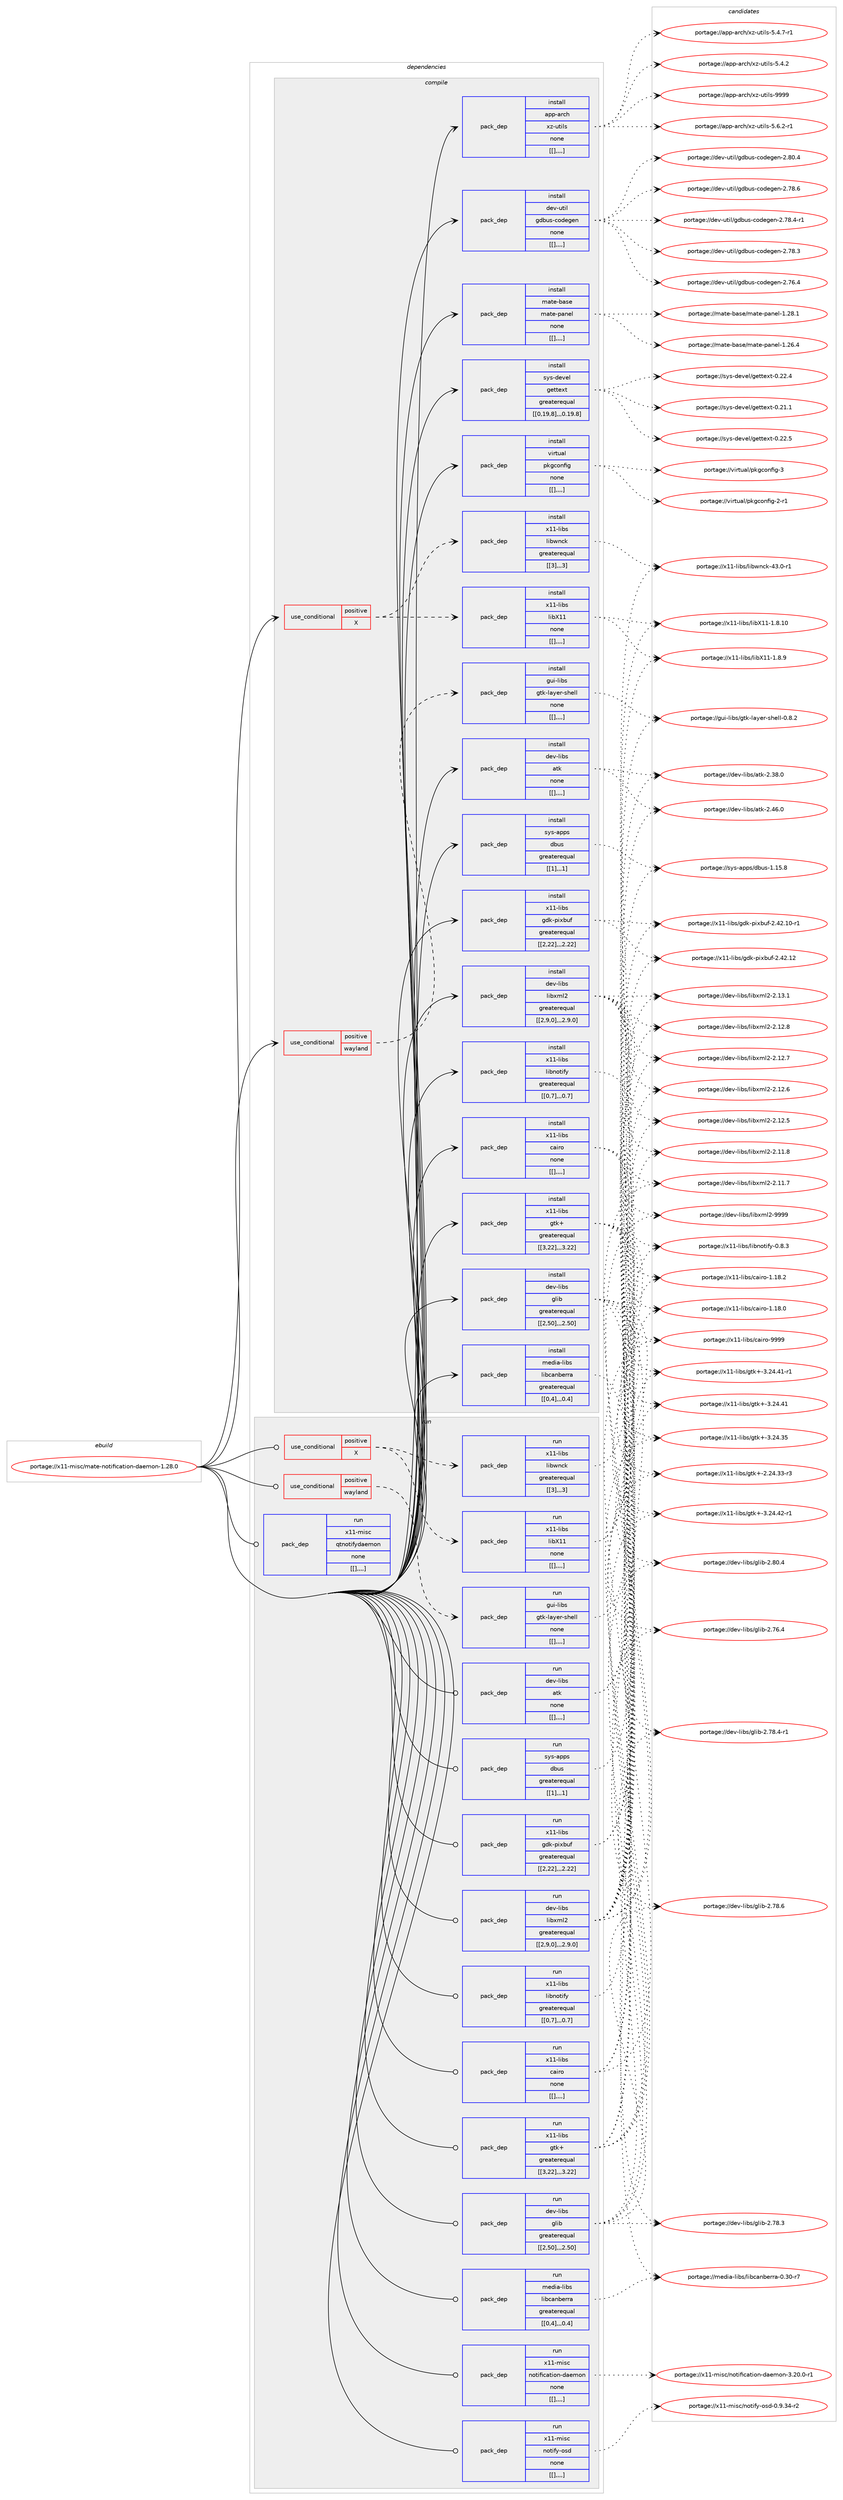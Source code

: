 digraph prolog {

# *************
# Graph options
# *************

newrank=true;
concentrate=true;
compound=true;
graph [rankdir=LR,fontname=Helvetica,fontsize=10,ranksep=1.5];#, ranksep=2.5, nodesep=0.2];
edge  [arrowhead=vee];
node  [fontname=Helvetica,fontsize=10];

# **********
# The ebuild
# **********

subgraph cluster_leftcol {
color=gray;
label=<<i>ebuild</i>>;
id [label="portage://x11-misc/mate-notification-daemon-1.28.0", color=red, width=4, href="../x11-misc/mate-notification-daemon-1.28.0.svg"];
}

# ****************
# The dependencies
# ****************

subgraph cluster_midcol {
color=gray;
label=<<i>dependencies</i>>;
subgraph cluster_compile {
fillcolor="#eeeeee";
style=filled;
label=<<i>compile</i>>;
subgraph cond127274 {
dependency480046 [label=<<TABLE BORDER="0" CELLBORDER="1" CELLSPACING="0" CELLPADDING="4"><TR><TD ROWSPAN="3" CELLPADDING="10">use_conditional</TD></TR><TR><TD>positive</TD></TR><TR><TD>X</TD></TR></TABLE>>, shape=none, color=red];
subgraph pack349246 {
dependency480047 [label=<<TABLE BORDER="0" CELLBORDER="1" CELLSPACING="0" CELLPADDING="4" WIDTH="220"><TR><TD ROWSPAN="6" CELLPADDING="30">pack_dep</TD></TR><TR><TD WIDTH="110">install</TD></TR><TR><TD>x11-libs</TD></TR><TR><TD>libX11</TD></TR><TR><TD>none</TD></TR><TR><TD>[[],,,,]</TD></TR></TABLE>>, shape=none, color=blue];
}
dependency480046:e -> dependency480047:w [weight=20,style="dashed",arrowhead="vee"];
subgraph pack349247 {
dependency480048 [label=<<TABLE BORDER="0" CELLBORDER="1" CELLSPACING="0" CELLPADDING="4" WIDTH="220"><TR><TD ROWSPAN="6" CELLPADDING="30">pack_dep</TD></TR><TR><TD WIDTH="110">install</TD></TR><TR><TD>x11-libs</TD></TR><TR><TD>libwnck</TD></TR><TR><TD>greaterequal</TD></TR><TR><TD>[[3],,,3]</TD></TR></TABLE>>, shape=none, color=blue];
}
dependency480046:e -> dependency480048:w [weight=20,style="dashed",arrowhead="vee"];
}
id:e -> dependency480046:w [weight=20,style="solid",arrowhead="vee"];
subgraph cond127275 {
dependency480049 [label=<<TABLE BORDER="0" CELLBORDER="1" CELLSPACING="0" CELLPADDING="4"><TR><TD ROWSPAN="3" CELLPADDING="10">use_conditional</TD></TR><TR><TD>positive</TD></TR><TR><TD>wayland</TD></TR></TABLE>>, shape=none, color=red];
subgraph pack349248 {
dependency480050 [label=<<TABLE BORDER="0" CELLBORDER="1" CELLSPACING="0" CELLPADDING="4" WIDTH="220"><TR><TD ROWSPAN="6" CELLPADDING="30">pack_dep</TD></TR><TR><TD WIDTH="110">install</TD></TR><TR><TD>gui-libs</TD></TR><TR><TD>gtk-layer-shell</TD></TR><TR><TD>none</TD></TR><TR><TD>[[],,,,]</TD></TR></TABLE>>, shape=none, color=blue];
}
dependency480049:e -> dependency480050:w [weight=20,style="dashed",arrowhead="vee"];
}
id:e -> dependency480049:w [weight=20,style="solid",arrowhead="vee"];
subgraph pack349249 {
dependency480051 [label=<<TABLE BORDER="0" CELLBORDER="1" CELLSPACING="0" CELLPADDING="4" WIDTH="220"><TR><TD ROWSPAN="6" CELLPADDING="30">pack_dep</TD></TR><TR><TD WIDTH="110">install</TD></TR><TR><TD>app-arch</TD></TR><TR><TD>xz-utils</TD></TR><TR><TD>none</TD></TR><TR><TD>[[],,,,]</TD></TR></TABLE>>, shape=none, color=blue];
}
id:e -> dependency480051:w [weight=20,style="solid",arrowhead="vee"];
subgraph pack349250 {
dependency480052 [label=<<TABLE BORDER="0" CELLBORDER="1" CELLSPACING="0" CELLPADDING="4" WIDTH="220"><TR><TD ROWSPAN="6" CELLPADDING="30">pack_dep</TD></TR><TR><TD WIDTH="110">install</TD></TR><TR><TD>dev-libs</TD></TR><TR><TD>atk</TD></TR><TR><TD>none</TD></TR><TR><TD>[[],,,,]</TD></TR></TABLE>>, shape=none, color=blue];
}
id:e -> dependency480052:w [weight=20,style="solid",arrowhead="vee"];
subgraph pack349251 {
dependency480053 [label=<<TABLE BORDER="0" CELLBORDER="1" CELLSPACING="0" CELLPADDING="4" WIDTH="220"><TR><TD ROWSPAN="6" CELLPADDING="30">pack_dep</TD></TR><TR><TD WIDTH="110">install</TD></TR><TR><TD>dev-libs</TD></TR><TR><TD>glib</TD></TR><TR><TD>greaterequal</TD></TR><TR><TD>[[2,50],,,2.50]</TD></TR></TABLE>>, shape=none, color=blue];
}
id:e -> dependency480053:w [weight=20,style="solid",arrowhead="vee"];
subgraph pack349252 {
dependency480054 [label=<<TABLE BORDER="0" CELLBORDER="1" CELLSPACING="0" CELLPADDING="4" WIDTH="220"><TR><TD ROWSPAN="6" CELLPADDING="30">pack_dep</TD></TR><TR><TD WIDTH="110">install</TD></TR><TR><TD>dev-libs</TD></TR><TR><TD>libxml2</TD></TR><TR><TD>greaterequal</TD></TR><TR><TD>[[2,9,0],,,2.9.0]</TD></TR></TABLE>>, shape=none, color=blue];
}
id:e -> dependency480054:w [weight=20,style="solid",arrowhead="vee"];
subgraph pack349253 {
dependency480055 [label=<<TABLE BORDER="0" CELLBORDER="1" CELLSPACING="0" CELLPADDING="4" WIDTH="220"><TR><TD ROWSPAN="6" CELLPADDING="30">pack_dep</TD></TR><TR><TD WIDTH="110">install</TD></TR><TR><TD>dev-util</TD></TR><TR><TD>gdbus-codegen</TD></TR><TR><TD>none</TD></TR><TR><TD>[[],,,,]</TD></TR></TABLE>>, shape=none, color=blue];
}
id:e -> dependency480055:w [weight=20,style="solid",arrowhead="vee"];
subgraph pack349254 {
dependency480056 [label=<<TABLE BORDER="0" CELLBORDER="1" CELLSPACING="0" CELLPADDING="4" WIDTH="220"><TR><TD ROWSPAN="6" CELLPADDING="30">pack_dep</TD></TR><TR><TD WIDTH="110">install</TD></TR><TR><TD>mate-base</TD></TR><TR><TD>mate-panel</TD></TR><TR><TD>none</TD></TR><TR><TD>[[],,,,]</TD></TR></TABLE>>, shape=none, color=blue];
}
id:e -> dependency480056:w [weight=20,style="solid",arrowhead="vee"];
subgraph pack349255 {
dependency480057 [label=<<TABLE BORDER="0" CELLBORDER="1" CELLSPACING="0" CELLPADDING="4" WIDTH="220"><TR><TD ROWSPAN="6" CELLPADDING="30">pack_dep</TD></TR><TR><TD WIDTH="110">install</TD></TR><TR><TD>media-libs</TD></TR><TR><TD>libcanberra</TD></TR><TR><TD>greaterequal</TD></TR><TR><TD>[[0,4],,,0.4]</TD></TR></TABLE>>, shape=none, color=blue];
}
id:e -> dependency480057:w [weight=20,style="solid",arrowhead="vee"];
subgraph pack349256 {
dependency480058 [label=<<TABLE BORDER="0" CELLBORDER="1" CELLSPACING="0" CELLPADDING="4" WIDTH="220"><TR><TD ROWSPAN="6" CELLPADDING="30">pack_dep</TD></TR><TR><TD WIDTH="110">install</TD></TR><TR><TD>sys-apps</TD></TR><TR><TD>dbus</TD></TR><TR><TD>greaterequal</TD></TR><TR><TD>[[1],,,1]</TD></TR></TABLE>>, shape=none, color=blue];
}
id:e -> dependency480058:w [weight=20,style="solid",arrowhead="vee"];
subgraph pack349257 {
dependency480059 [label=<<TABLE BORDER="0" CELLBORDER="1" CELLSPACING="0" CELLPADDING="4" WIDTH="220"><TR><TD ROWSPAN="6" CELLPADDING="30">pack_dep</TD></TR><TR><TD WIDTH="110">install</TD></TR><TR><TD>sys-devel</TD></TR><TR><TD>gettext</TD></TR><TR><TD>greaterequal</TD></TR><TR><TD>[[0,19,8],,,0.19.8]</TD></TR></TABLE>>, shape=none, color=blue];
}
id:e -> dependency480059:w [weight=20,style="solid",arrowhead="vee"];
subgraph pack349258 {
dependency480060 [label=<<TABLE BORDER="0" CELLBORDER="1" CELLSPACING="0" CELLPADDING="4" WIDTH="220"><TR><TD ROWSPAN="6" CELLPADDING="30">pack_dep</TD></TR><TR><TD WIDTH="110">install</TD></TR><TR><TD>virtual</TD></TR><TR><TD>pkgconfig</TD></TR><TR><TD>none</TD></TR><TR><TD>[[],,,,]</TD></TR></TABLE>>, shape=none, color=blue];
}
id:e -> dependency480060:w [weight=20,style="solid",arrowhead="vee"];
subgraph pack349259 {
dependency480061 [label=<<TABLE BORDER="0" CELLBORDER="1" CELLSPACING="0" CELLPADDING="4" WIDTH="220"><TR><TD ROWSPAN="6" CELLPADDING="30">pack_dep</TD></TR><TR><TD WIDTH="110">install</TD></TR><TR><TD>x11-libs</TD></TR><TR><TD>cairo</TD></TR><TR><TD>none</TD></TR><TR><TD>[[],,,,]</TD></TR></TABLE>>, shape=none, color=blue];
}
id:e -> dependency480061:w [weight=20,style="solid",arrowhead="vee"];
subgraph pack349260 {
dependency480062 [label=<<TABLE BORDER="0" CELLBORDER="1" CELLSPACING="0" CELLPADDING="4" WIDTH="220"><TR><TD ROWSPAN="6" CELLPADDING="30">pack_dep</TD></TR><TR><TD WIDTH="110">install</TD></TR><TR><TD>x11-libs</TD></TR><TR><TD>gdk-pixbuf</TD></TR><TR><TD>greaterequal</TD></TR><TR><TD>[[2,22],,,2.22]</TD></TR></TABLE>>, shape=none, color=blue];
}
id:e -> dependency480062:w [weight=20,style="solid",arrowhead="vee"];
subgraph pack349261 {
dependency480063 [label=<<TABLE BORDER="0" CELLBORDER="1" CELLSPACING="0" CELLPADDING="4" WIDTH="220"><TR><TD ROWSPAN="6" CELLPADDING="30">pack_dep</TD></TR><TR><TD WIDTH="110">install</TD></TR><TR><TD>x11-libs</TD></TR><TR><TD>gtk+</TD></TR><TR><TD>greaterequal</TD></TR><TR><TD>[[3,22],,,3.22]</TD></TR></TABLE>>, shape=none, color=blue];
}
id:e -> dependency480063:w [weight=20,style="solid",arrowhead="vee"];
subgraph pack349262 {
dependency480064 [label=<<TABLE BORDER="0" CELLBORDER="1" CELLSPACING="0" CELLPADDING="4" WIDTH="220"><TR><TD ROWSPAN="6" CELLPADDING="30">pack_dep</TD></TR><TR><TD WIDTH="110">install</TD></TR><TR><TD>x11-libs</TD></TR><TR><TD>libnotify</TD></TR><TR><TD>greaterequal</TD></TR><TR><TD>[[0,7],,,0.7]</TD></TR></TABLE>>, shape=none, color=blue];
}
id:e -> dependency480064:w [weight=20,style="solid",arrowhead="vee"];
}
subgraph cluster_compileandrun {
fillcolor="#eeeeee";
style=filled;
label=<<i>compile and run</i>>;
}
subgraph cluster_run {
fillcolor="#eeeeee";
style=filled;
label=<<i>run</i>>;
subgraph cond127276 {
dependency480065 [label=<<TABLE BORDER="0" CELLBORDER="1" CELLSPACING="0" CELLPADDING="4"><TR><TD ROWSPAN="3" CELLPADDING="10">use_conditional</TD></TR><TR><TD>positive</TD></TR><TR><TD>X</TD></TR></TABLE>>, shape=none, color=red];
subgraph pack349263 {
dependency480066 [label=<<TABLE BORDER="0" CELLBORDER="1" CELLSPACING="0" CELLPADDING="4" WIDTH="220"><TR><TD ROWSPAN="6" CELLPADDING="30">pack_dep</TD></TR><TR><TD WIDTH="110">run</TD></TR><TR><TD>x11-libs</TD></TR><TR><TD>libX11</TD></TR><TR><TD>none</TD></TR><TR><TD>[[],,,,]</TD></TR></TABLE>>, shape=none, color=blue];
}
dependency480065:e -> dependency480066:w [weight=20,style="dashed",arrowhead="vee"];
subgraph pack349264 {
dependency480067 [label=<<TABLE BORDER="0" CELLBORDER="1" CELLSPACING="0" CELLPADDING="4" WIDTH="220"><TR><TD ROWSPAN="6" CELLPADDING="30">pack_dep</TD></TR><TR><TD WIDTH="110">run</TD></TR><TR><TD>x11-libs</TD></TR><TR><TD>libwnck</TD></TR><TR><TD>greaterequal</TD></TR><TR><TD>[[3],,,3]</TD></TR></TABLE>>, shape=none, color=blue];
}
dependency480065:e -> dependency480067:w [weight=20,style="dashed",arrowhead="vee"];
}
id:e -> dependency480065:w [weight=20,style="solid",arrowhead="odot"];
subgraph cond127277 {
dependency480068 [label=<<TABLE BORDER="0" CELLBORDER="1" CELLSPACING="0" CELLPADDING="4"><TR><TD ROWSPAN="3" CELLPADDING="10">use_conditional</TD></TR><TR><TD>positive</TD></TR><TR><TD>wayland</TD></TR></TABLE>>, shape=none, color=red];
subgraph pack349265 {
dependency480069 [label=<<TABLE BORDER="0" CELLBORDER="1" CELLSPACING="0" CELLPADDING="4" WIDTH="220"><TR><TD ROWSPAN="6" CELLPADDING="30">pack_dep</TD></TR><TR><TD WIDTH="110">run</TD></TR><TR><TD>gui-libs</TD></TR><TR><TD>gtk-layer-shell</TD></TR><TR><TD>none</TD></TR><TR><TD>[[],,,,]</TD></TR></TABLE>>, shape=none, color=blue];
}
dependency480068:e -> dependency480069:w [weight=20,style="dashed",arrowhead="vee"];
}
id:e -> dependency480068:w [weight=20,style="solid",arrowhead="odot"];
subgraph pack349266 {
dependency480070 [label=<<TABLE BORDER="0" CELLBORDER="1" CELLSPACING="0" CELLPADDING="4" WIDTH="220"><TR><TD ROWSPAN="6" CELLPADDING="30">pack_dep</TD></TR><TR><TD WIDTH="110">run</TD></TR><TR><TD>dev-libs</TD></TR><TR><TD>atk</TD></TR><TR><TD>none</TD></TR><TR><TD>[[],,,,]</TD></TR></TABLE>>, shape=none, color=blue];
}
id:e -> dependency480070:w [weight=20,style="solid",arrowhead="odot"];
subgraph pack349267 {
dependency480071 [label=<<TABLE BORDER="0" CELLBORDER="1" CELLSPACING="0" CELLPADDING="4" WIDTH="220"><TR><TD ROWSPAN="6" CELLPADDING="30">pack_dep</TD></TR><TR><TD WIDTH="110">run</TD></TR><TR><TD>dev-libs</TD></TR><TR><TD>glib</TD></TR><TR><TD>greaterequal</TD></TR><TR><TD>[[2,50],,,2.50]</TD></TR></TABLE>>, shape=none, color=blue];
}
id:e -> dependency480071:w [weight=20,style="solid",arrowhead="odot"];
subgraph pack349268 {
dependency480072 [label=<<TABLE BORDER="0" CELLBORDER="1" CELLSPACING="0" CELLPADDING="4" WIDTH="220"><TR><TD ROWSPAN="6" CELLPADDING="30">pack_dep</TD></TR><TR><TD WIDTH="110">run</TD></TR><TR><TD>dev-libs</TD></TR><TR><TD>libxml2</TD></TR><TR><TD>greaterequal</TD></TR><TR><TD>[[2,9,0],,,2.9.0]</TD></TR></TABLE>>, shape=none, color=blue];
}
id:e -> dependency480072:w [weight=20,style="solid",arrowhead="odot"];
subgraph pack349269 {
dependency480073 [label=<<TABLE BORDER="0" CELLBORDER="1" CELLSPACING="0" CELLPADDING="4" WIDTH="220"><TR><TD ROWSPAN="6" CELLPADDING="30">pack_dep</TD></TR><TR><TD WIDTH="110">run</TD></TR><TR><TD>media-libs</TD></TR><TR><TD>libcanberra</TD></TR><TR><TD>greaterequal</TD></TR><TR><TD>[[0,4],,,0.4]</TD></TR></TABLE>>, shape=none, color=blue];
}
id:e -> dependency480073:w [weight=20,style="solid",arrowhead="odot"];
subgraph pack349270 {
dependency480074 [label=<<TABLE BORDER="0" CELLBORDER="1" CELLSPACING="0" CELLPADDING="4" WIDTH="220"><TR><TD ROWSPAN="6" CELLPADDING="30">pack_dep</TD></TR><TR><TD WIDTH="110">run</TD></TR><TR><TD>sys-apps</TD></TR><TR><TD>dbus</TD></TR><TR><TD>greaterequal</TD></TR><TR><TD>[[1],,,1]</TD></TR></TABLE>>, shape=none, color=blue];
}
id:e -> dependency480074:w [weight=20,style="solid",arrowhead="odot"];
subgraph pack349271 {
dependency480075 [label=<<TABLE BORDER="0" CELLBORDER="1" CELLSPACING="0" CELLPADDING="4" WIDTH="220"><TR><TD ROWSPAN="6" CELLPADDING="30">pack_dep</TD></TR><TR><TD WIDTH="110">run</TD></TR><TR><TD>x11-libs</TD></TR><TR><TD>cairo</TD></TR><TR><TD>none</TD></TR><TR><TD>[[],,,,]</TD></TR></TABLE>>, shape=none, color=blue];
}
id:e -> dependency480075:w [weight=20,style="solid",arrowhead="odot"];
subgraph pack349272 {
dependency480076 [label=<<TABLE BORDER="0" CELLBORDER="1" CELLSPACING="0" CELLPADDING="4" WIDTH="220"><TR><TD ROWSPAN="6" CELLPADDING="30">pack_dep</TD></TR><TR><TD WIDTH="110">run</TD></TR><TR><TD>x11-libs</TD></TR><TR><TD>gdk-pixbuf</TD></TR><TR><TD>greaterequal</TD></TR><TR><TD>[[2,22],,,2.22]</TD></TR></TABLE>>, shape=none, color=blue];
}
id:e -> dependency480076:w [weight=20,style="solid",arrowhead="odot"];
subgraph pack349273 {
dependency480077 [label=<<TABLE BORDER="0" CELLBORDER="1" CELLSPACING="0" CELLPADDING="4" WIDTH="220"><TR><TD ROWSPAN="6" CELLPADDING="30">pack_dep</TD></TR><TR><TD WIDTH="110">run</TD></TR><TR><TD>x11-libs</TD></TR><TR><TD>gtk+</TD></TR><TR><TD>greaterequal</TD></TR><TR><TD>[[3,22],,,3.22]</TD></TR></TABLE>>, shape=none, color=blue];
}
id:e -> dependency480077:w [weight=20,style="solid",arrowhead="odot"];
subgraph pack349274 {
dependency480078 [label=<<TABLE BORDER="0" CELLBORDER="1" CELLSPACING="0" CELLPADDING="4" WIDTH="220"><TR><TD ROWSPAN="6" CELLPADDING="30">pack_dep</TD></TR><TR><TD WIDTH="110">run</TD></TR><TR><TD>x11-libs</TD></TR><TR><TD>libnotify</TD></TR><TR><TD>greaterequal</TD></TR><TR><TD>[[0,7],,,0.7]</TD></TR></TABLE>>, shape=none, color=blue];
}
id:e -> dependency480078:w [weight=20,style="solid",arrowhead="odot"];
subgraph pack349275 {
dependency480079 [label=<<TABLE BORDER="0" CELLBORDER="1" CELLSPACING="0" CELLPADDING="4" WIDTH="220"><TR><TD ROWSPAN="6" CELLPADDING="30">pack_dep</TD></TR><TR><TD WIDTH="110">run</TD></TR><TR><TD>x11-misc</TD></TR><TR><TD>notification-daemon</TD></TR><TR><TD>none</TD></TR><TR><TD>[[],,,,]</TD></TR></TABLE>>, shape=none, color=blue];
}
id:e -> dependency480079:w [weight=20,style="solid",arrowhead="odot"];
subgraph pack349276 {
dependency480080 [label=<<TABLE BORDER="0" CELLBORDER="1" CELLSPACING="0" CELLPADDING="4" WIDTH="220"><TR><TD ROWSPAN="6" CELLPADDING="30">pack_dep</TD></TR><TR><TD WIDTH="110">run</TD></TR><TR><TD>x11-misc</TD></TR><TR><TD>notify-osd</TD></TR><TR><TD>none</TD></TR><TR><TD>[[],,,,]</TD></TR></TABLE>>, shape=none, color=blue];
}
id:e -> dependency480080:w [weight=20,style="solid",arrowhead="odot"];
subgraph pack349277 {
dependency480081 [label=<<TABLE BORDER="0" CELLBORDER="1" CELLSPACING="0" CELLPADDING="4" WIDTH="220"><TR><TD ROWSPAN="6" CELLPADDING="30">pack_dep</TD></TR><TR><TD WIDTH="110">run</TD></TR><TR><TD>x11-misc</TD></TR><TR><TD>qtnotifydaemon</TD></TR><TR><TD>none</TD></TR><TR><TD>[[],,,,]</TD></TR></TABLE>>, shape=none, color=blue];
}
id:e -> dependency480081:w [weight=20,style="solid",arrowhead="odot"];
}
}

# **************
# The candidates
# **************

subgraph cluster_choices {
rank=same;
color=gray;
label=<<i>candidates</i>>;

subgraph choice349246 {
color=black;
nodesep=1;
choice12049494510810598115471081059888494945494656464948 [label="portage://x11-libs/libX11-1.8.10", color=red, width=4,href="../x11-libs/libX11-1.8.10.svg"];
choice120494945108105981154710810598884949454946564657 [label="portage://x11-libs/libX11-1.8.9", color=red, width=4,href="../x11-libs/libX11-1.8.9.svg"];
dependency480047:e -> choice12049494510810598115471081059888494945494656464948:w [style=dotted,weight="100"];
dependency480047:e -> choice120494945108105981154710810598884949454946564657:w [style=dotted,weight="100"];
}
subgraph choice349247 {
color=black;
nodesep=1;
choice1204949451081059811547108105981191109910745525146484511449 [label="portage://x11-libs/libwnck-43.0-r1", color=red, width=4,href="../x11-libs/libwnck-43.0-r1.svg"];
dependency480048:e -> choice1204949451081059811547108105981191109910745525146484511449:w [style=dotted,weight="100"];
}
subgraph choice349248 {
color=black;
nodesep=1;
choice103117105451081059811547103116107451089712110111445115104101108108454846564650 [label="portage://gui-libs/gtk-layer-shell-0.8.2", color=red, width=4,href="../gui-libs/gtk-layer-shell-0.8.2.svg"];
dependency480050:e -> choice103117105451081059811547103116107451089712110111445115104101108108454846564650:w [style=dotted,weight="100"];
}
subgraph choice349249 {
color=black;
nodesep=1;
choice9711211245971149910447120122451171161051081154557575757 [label="portage://app-arch/xz-utils-9999", color=red, width=4,href="../app-arch/xz-utils-9999.svg"];
choice9711211245971149910447120122451171161051081154553465446504511449 [label="portage://app-arch/xz-utils-5.6.2-r1", color=red, width=4,href="../app-arch/xz-utils-5.6.2-r1.svg"];
choice9711211245971149910447120122451171161051081154553465246554511449 [label="portage://app-arch/xz-utils-5.4.7-r1", color=red, width=4,href="../app-arch/xz-utils-5.4.7-r1.svg"];
choice971121124597114991044712012245117116105108115455346524650 [label="portage://app-arch/xz-utils-5.4.2", color=red, width=4,href="../app-arch/xz-utils-5.4.2.svg"];
dependency480051:e -> choice9711211245971149910447120122451171161051081154557575757:w [style=dotted,weight="100"];
dependency480051:e -> choice9711211245971149910447120122451171161051081154553465446504511449:w [style=dotted,weight="100"];
dependency480051:e -> choice9711211245971149910447120122451171161051081154553465246554511449:w [style=dotted,weight="100"];
dependency480051:e -> choice971121124597114991044712012245117116105108115455346524650:w [style=dotted,weight="100"];
}
subgraph choice349250 {
color=black;
nodesep=1;
choice1001011184510810598115479711610745504652544648 [label="portage://dev-libs/atk-2.46.0", color=red, width=4,href="../dev-libs/atk-2.46.0.svg"];
choice1001011184510810598115479711610745504651564648 [label="portage://dev-libs/atk-2.38.0", color=red, width=4,href="../dev-libs/atk-2.38.0.svg"];
dependency480052:e -> choice1001011184510810598115479711610745504652544648:w [style=dotted,weight="100"];
dependency480052:e -> choice1001011184510810598115479711610745504651564648:w [style=dotted,weight="100"];
}
subgraph choice349251 {
color=black;
nodesep=1;
choice1001011184510810598115471031081059845504656484652 [label="portage://dev-libs/glib-2.80.4", color=red, width=4,href="../dev-libs/glib-2.80.4.svg"];
choice1001011184510810598115471031081059845504655564654 [label="portage://dev-libs/glib-2.78.6", color=red, width=4,href="../dev-libs/glib-2.78.6.svg"];
choice10010111845108105981154710310810598455046555646524511449 [label="portage://dev-libs/glib-2.78.4-r1", color=red, width=4,href="../dev-libs/glib-2.78.4-r1.svg"];
choice1001011184510810598115471031081059845504655564651 [label="portage://dev-libs/glib-2.78.3", color=red, width=4,href="../dev-libs/glib-2.78.3.svg"];
choice1001011184510810598115471031081059845504655544652 [label="portage://dev-libs/glib-2.76.4", color=red, width=4,href="../dev-libs/glib-2.76.4.svg"];
dependency480053:e -> choice1001011184510810598115471031081059845504656484652:w [style=dotted,weight="100"];
dependency480053:e -> choice1001011184510810598115471031081059845504655564654:w [style=dotted,weight="100"];
dependency480053:e -> choice10010111845108105981154710310810598455046555646524511449:w [style=dotted,weight="100"];
dependency480053:e -> choice1001011184510810598115471031081059845504655564651:w [style=dotted,weight="100"];
dependency480053:e -> choice1001011184510810598115471031081059845504655544652:w [style=dotted,weight="100"];
}
subgraph choice349252 {
color=black;
nodesep=1;
choice10010111845108105981154710810598120109108504557575757 [label="portage://dev-libs/libxml2-9999", color=red, width=4,href="../dev-libs/libxml2-9999.svg"];
choice100101118451081059811547108105981201091085045504649514649 [label="portage://dev-libs/libxml2-2.13.1", color=red, width=4,href="../dev-libs/libxml2-2.13.1.svg"];
choice100101118451081059811547108105981201091085045504649504656 [label="portage://dev-libs/libxml2-2.12.8", color=red, width=4,href="../dev-libs/libxml2-2.12.8.svg"];
choice100101118451081059811547108105981201091085045504649504655 [label="portage://dev-libs/libxml2-2.12.7", color=red, width=4,href="../dev-libs/libxml2-2.12.7.svg"];
choice100101118451081059811547108105981201091085045504649504654 [label="portage://dev-libs/libxml2-2.12.6", color=red, width=4,href="../dev-libs/libxml2-2.12.6.svg"];
choice100101118451081059811547108105981201091085045504649504653 [label="portage://dev-libs/libxml2-2.12.5", color=red, width=4,href="../dev-libs/libxml2-2.12.5.svg"];
choice100101118451081059811547108105981201091085045504649494656 [label="portage://dev-libs/libxml2-2.11.8", color=red, width=4,href="../dev-libs/libxml2-2.11.8.svg"];
choice100101118451081059811547108105981201091085045504649494655 [label="portage://dev-libs/libxml2-2.11.7", color=red, width=4,href="../dev-libs/libxml2-2.11.7.svg"];
dependency480054:e -> choice10010111845108105981154710810598120109108504557575757:w [style=dotted,weight="100"];
dependency480054:e -> choice100101118451081059811547108105981201091085045504649514649:w [style=dotted,weight="100"];
dependency480054:e -> choice100101118451081059811547108105981201091085045504649504656:w [style=dotted,weight="100"];
dependency480054:e -> choice100101118451081059811547108105981201091085045504649504655:w [style=dotted,weight="100"];
dependency480054:e -> choice100101118451081059811547108105981201091085045504649504654:w [style=dotted,weight="100"];
dependency480054:e -> choice100101118451081059811547108105981201091085045504649504653:w [style=dotted,weight="100"];
dependency480054:e -> choice100101118451081059811547108105981201091085045504649494656:w [style=dotted,weight="100"];
dependency480054:e -> choice100101118451081059811547108105981201091085045504649494655:w [style=dotted,weight="100"];
}
subgraph choice349253 {
color=black;
nodesep=1;
choice100101118451171161051084710310098117115459911110010110310111045504656484652 [label="portage://dev-util/gdbus-codegen-2.80.4", color=red, width=4,href="../dev-util/gdbus-codegen-2.80.4.svg"];
choice100101118451171161051084710310098117115459911110010110310111045504655564654 [label="portage://dev-util/gdbus-codegen-2.78.6", color=red, width=4,href="../dev-util/gdbus-codegen-2.78.6.svg"];
choice1001011184511711610510847103100981171154599111100101103101110455046555646524511449 [label="portage://dev-util/gdbus-codegen-2.78.4-r1", color=red, width=4,href="../dev-util/gdbus-codegen-2.78.4-r1.svg"];
choice100101118451171161051084710310098117115459911110010110310111045504655564651 [label="portage://dev-util/gdbus-codegen-2.78.3", color=red, width=4,href="../dev-util/gdbus-codegen-2.78.3.svg"];
choice100101118451171161051084710310098117115459911110010110310111045504655544652 [label="portage://dev-util/gdbus-codegen-2.76.4", color=red, width=4,href="../dev-util/gdbus-codegen-2.76.4.svg"];
dependency480055:e -> choice100101118451171161051084710310098117115459911110010110310111045504656484652:w [style=dotted,weight="100"];
dependency480055:e -> choice100101118451171161051084710310098117115459911110010110310111045504655564654:w [style=dotted,weight="100"];
dependency480055:e -> choice1001011184511711610510847103100981171154599111100101103101110455046555646524511449:w [style=dotted,weight="100"];
dependency480055:e -> choice100101118451171161051084710310098117115459911110010110310111045504655564651:w [style=dotted,weight="100"];
dependency480055:e -> choice100101118451171161051084710310098117115459911110010110310111045504655544652:w [style=dotted,weight="100"];
}
subgraph choice349254 {
color=black;
nodesep=1;
choice109971161014598971151014710997116101451129711010110845494650564649 [label="portage://mate-base/mate-panel-1.28.1", color=red, width=4,href="../mate-base/mate-panel-1.28.1.svg"];
choice109971161014598971151014710997116101451129711010110845494650544652 [label="portage://mate-base/mate-panel-1.26.4", color=red, width=4,href="../mate-base/mate-panel-1.26.4.svg"];
dependency480056:e -> choice109971161014598971151014710997116101451129711010110845494650564649:w [style=dotted,weight="100"];
dependency480056:e -> choice109971161014598971151014710997116101451129711010110845494650544652:w [style=dotted,weight="100"];
}
subgraph choice349255 {
color=black;
nodesep=1;
choice10910110010597451081059811547108105989997110981011141149745484651484511455 [label="portage://media-libs/libcanberra-0.30-r7", color=red, width=4,href="../media-libs/libcanberra-0.30-r7.svg"];
dependency480057:e -> choice10910110010597451081059811547108105989997110981011141149745484651484511455:w [style=dotted,weight="100"];
}
subgraph choice349256 {
color=black;
nodesep=1;
choice1151211154597112112115471009811711545494649534656 [label="portage://sys-apps/dbus-1.15.8", color=red, width=4,href="../sys-apps/dbus-1.15.8.svg"];
dependency480058:e -> choice1151211154597112112115471009811711545494649534656:w [style=dotted,weight="100"];
}
subgraph choice349257 {
color=black;
nodesep=1;
choice115121115451001011181011084710310111611610112011645484650504653 [label="portage://sys-devel/gettext-0.22.5", color=red, width=4,href="../sys-devel/gettext-0.22.5.svg"];
choice115121115451001011181011084710310111611610112011645484650504652 [label="portage://sys-devel/gettext-0.22.4", color=red, width=4,href="../sys-devel/gettext-0.22.4.svg"];
choice115121115451001011181011084710310111611610112011645484650494649 [label="portage://sys-devel/gettext-0.21.1", color=red, width=4,href="../sys-devel/gettext-0.21.1.svg"];
dependency480059:e -> choice115121115451001011181011084710310111611610112011645484650504653:w [style=dotted,weight="100"];
dependency480059:e -> choice115121115451001011181011084710310111611610112011645484650504652:w [style=dotted,weight="100"];
dependency480059:e -> choice115121115451001011181011084710310111611610112011645484650494649:w [style=dotted,weight="100"];
}
subgraph choice349258 {
color=black;
nodesep=1;
choice1181051141161179710847112107103991111101021051034551 [label="portage://virtual/pkgconfig-3", color=red, width=4,href="../virtual/pkgconfig-3.svg"];
choice11810511411611797108471121071039911111010210510345504511449 [label="portage://virtual/pkgconfig-2-r1", color=red, width=4,href="../virtual/pkgconfig-2-r1.svg"];
dependency480060:e -> choice1181051141161179710847112107103991111101021051034551:w [style=dotted,weight="100"];
dependency480060:e -> choice11810511411611797108471121071039911111010210510345504511449:w [style=dotted,weight="100"];
}
subgraph choice349259 {
color=black;
nodesep=1;
choice120494945108105981154799971051141114557575757 [label="portage://x11-libs/cairo-9999", color=red, width=4,href="../x11-libs/cairo-9999.svg"];
choice1204949451081059811547999710511411145494649564650 [label="portage://x11-libs/cairo-1.18.2", color=red, width=4,href="../x11-libs/cairo-1.18.2.svg"];
choice1204949451081059811547999710511411145494649564648 [label="portage://x11-libs/cairo-1.18.0", color=red, width=4,href="../x11-libs/cairo-1.18.0.svg"];
dependency480061:e -> choice120494945108105981154799971051141114557575757:w [style=dotted,weight="100"];
dependency480061:e -> choice1204949451081059811547999710511411145494649564650:w [style=dotted,weight="100"];
dependency480061:e -> choice1204949451081059811547999710511411145494649564648:w [style=dotted,weight="100"];
}
subgraph choice349260 {
color=black;
nodesep=1;
choice120494945108105981154710310010745112105120981171024550465250464950 [label="portage://x11-libs/gdk-pixbuf-2.42.12", color=red, width=4,href="../x11-libs/gdk-pixbuf-2.42.12.svg"];
choice1204949451081059811547103100107451121051209811710245504652504649484511449 [label="portage://x11-libs/gdk-pixbuf-2.42.10-r1", color=red, width=4,href="../x11-libs/gdk-pixbuf-2.42.10-r1.svg"];
dependency480062:e -> choice120494945108105981154710310010745112105120981171024550465250464950:w [style=dotted,weight="100"];
dependency480062:e -> choice1204949451081059811547103100107451121051209811710245504652504649484511449:w [style=dotted,weight="100"];
}
subgraph choice349261 {
color=black;
nodesep=1;
choice12049494510810598115471031161074345514650524652504511449 [label="portage://x11-libs/gtk+-3.24.42-r1", color=red, width=4,href="../x11-libs/gtk+-3.24.42-r1.svg"];
choice12049494510810598115471031161074345514650524652494511449 [label="portage://x11-libs/gtk+-3.24.41-r1", color=red, width=4,href="../x11-libs/gtk+-3.24.41-r1.svg"];
choice1204949451081059811547103116107434551465052465249 [label="portage://x11-libs/gtk+-3.24.41", color=red, width=4,href="../x11-libs/gtk+-3.24.41.svg"];
choice1204949451081059811547103116107434551465052465153 [label="portage://x11-libs/gtk+-3.24.35", color=red, width=4,href="../x11-libs/gtk+-3.24.35.svg"];
choice12049494510810598115471031161074345504650524651514511451 [label="portage://x11-libs/gtk+-2.24.33-r3", color=red, width=4,href="../x11-libs/gtk+-2.24.33-r3.svg"];
dependency480063:e -> choice12049494510810598115471031161074345514650524652504511449:w [style=dotted,weight="100"];
dependency480063:e -> choice12049494510810598115471031161074345514650524652494511449:w [style=dotted,weight="100"];
dependency480063:e -> choice1204949451081059811547103116107434551465052465249:w [style=dotted,weight="100"];
dependency480063:e -> choice1204949451081059811547103116107434551465052465153:w [style=dotted,weight="100"];
dependency480063:e -> choice12049494510810598115471031161074345504650524651514511451:w [style=dotted,weight="100"];
}
subgraph choice349262 {
color=black;
nodesep=1;
choice120494945108105981154710810598110111116105102121454846564651 [label="portage://x11-libs/libnotify-0.8.3", color=red, width=4,href="../x11-libs/libnotify-0.8.3.svg"];
dependency480064:e -> choice120494945108105981154710810598110111116105102121454846564651:w [style=dotted,weight="100"];
}
subgraph choice349263 {
color=black;
nodesep=1;
choice12049494510810598115471081059888494945494656464948 [label="portage://x11-libs/libX11-1.8.10", color=red, width=4,href="../x11-libs/libX11-1.8.10.svg"];
choice120494945108105981154710810598884949454946564657 [label="portage://x11-libs/libX11-1.8.9", color=red, width=4,href="../x11-libs/libX11-1.8.9.svg"];
dependency480066:e -> choice12049494510810598115471081059888494945494656464948:w [style=dotted,weight="100"];
dependency480066:e -> choice120494945108105981154710810598884949454946564657:w [style=dotted,weight="100"];
}
subgraph choice349264 {
color=black;
nodesep=1;
choice1204949451081059811547108105981191109910745525146484511449 [label="portage://x11-libs/libwnck-43.0-r1", color=red, width=4,href="../x11-libs/libwnck-43.0-r1.svg"];
dependency480067:e -> choice1204949451081059811547108105981191109910745525146484511449:w [style=dotted,weight="100"];
}
subgraph choice349265 {
color=black;
nodesep=1;
choice103117105451081059811547103116107451089712110111445115104101108108454846564650 [label="portage://gui-libs/gtk-layer-shell-0.8.2", color=red, width=4,href="../gui-libs/gtk-layer-shell-0.8.2.svg"];
dependency480069:e -> choice103117105451081059811547103116107451089712110111445115104101108108454846564650:w [style=dotted,weight="100"];
}
subgraph choice349266 {
color=black;
nodesep=1;
choice1001011184510810598115479711610745504652544648 [label="portage://dev-libs/atk-2.46.0", color=red, width=4,href="../dev-libs/atk-2.46.0.svg"];
choice1001011184510810598115479711610745504651564648 [label="portage://dev-libs/atk-2.38.0", color=red, width=4,href="../dev-libs/atk-2.38.0.svg"];
dependency480070:e -> choice1001011184510810598115479711610745504652544648:w [style=dotted,weight="100"];
dependency480070:e -> choice1001011184510810598115479711610745504651564648:w [style=dotted,weight="100"];
}
subgraph choice349267 {
color=black;
nodesep=1;
choice1001011184510810598115471031081059845504656484652 [label="portage://dev-libs/glib-2.80.4", color=red, width=4,href="../dev-libs/glib-2.80.4.svg"];
choice1001011184510810598115471031081059845504655564654 [label="portage://dev-libs/glib-2.78.6", color=red, width=4,href="../dev-libs/glib-2.78.6.svg"];
choice10010111845108105981154710310810598455046555646524511449 [label="portage://dev-libs/glib-2.78.4-r1", color=red, width=4,href="../dev-libs/glib-2.78.4-r1.svg"];
choice1001011184510810598115471031081059845504655564651 [label="portage://dev-libs/glib-2.78.3", color=red, width=4,href="../dev-libs/glib-2.78.3.svg"];
choice1001011184510810598115471031081059845504655544652 [label="portage://dev-libs/glib-2.76.4", color=red, width=4,href="../dev-libs/glib-2.76.4.svg"];
dependency480071:e -> choice1001011184510810598115471031081059845504656484652:w [style=dotted,weight="100"];
dependency480071:e -> choice1001011184510810598115471031081059845504655564654:w [style=dotted,weight="100"];
dependency480071:e -> choice10010111845108105981154710310810598455046555646524511449:w [style=dotted,weight="100"];
dependency480071:e -> choice1001011184510810598115471031081059845504655564651:w [style=dotted,weight="100"];
dependency480071:e -> choice1001011184510810598115471031081059845504655544652:w [style=dotted,weight="100"];
}
subgraph choice349268 {
color=black;
nodesep=1;
choice10010111845108105981154710810598120109108504557575757 [label="portage://dev-libs/libxml2-9999", color=red, width=4,href="../dev-libs/libxml2-9999.svg"];
choice100101118451081059811547108105981201091085045504649514649 [label="portage://dev-libs/libxml2-2.13.1", color=red, width=4,href="../dev-libs/libxml2-2.13.1.svg"];
choice100101118451081059811547108105981201091085045504649504656 [label="portage://dev-libs/libxml2-2.12.8", color=red, width=4,href="../dev-libs/libxml2-2.12.8.svg"];
choice100101118451081059811547108105981201091085045504649504655 [label="portage://dev-libs/libxml2-2.12.7", color=red, width=4,href="../dev-libs/libxml2-2.12.7.svg"];
choice100101118451081059811547108105981201091085045504649504654 [label="portage://dev-libs/libxml2-2.12.6", color=red, width=4,href="../dev-libs/libxml2-2.12.6.svg"];
choice100101118451081059811547108105981201091085045504649504653 [label="portage://dev-libs/libxml2-2.12.5", color=red, width=4,href="../dev-libs/libxml2-2.12.5.svg"];
choice100101118451081059811547108105981201091085045504649494656 [label="portage://dev-libs/libxml2-2.11.8", color=red, width=4,href="../dev-libs/libxml2-2.11.8.svg"];
choice100101118451081059811547108105981201091085045504649494655 [label="portage://dev-libs/libxml2-2.11.7", color=red, width=4,href="../dev-libs/libxml2-2.11.7.svg"];
dependency480072:e -> choice10010111845108105981154710810598120109108504557575757:w [style=dotted,weight="100"];
dependency480072:e -> choice100101118451081059811547108105981201091085045504649514649:w [style=dotted,weight="100"];
dependency480072:e -> choice100101118451081059811547108105981201091085045504649504656:w [style=dotted,weight="100"];
dependency480072:e -> choice100101118451081059811547108105981201091085045504649504655:w [style=dotted,weight="100"];
dependency480072:e -> choice100101118451081059811547108105981201091085045504649504654:w [style=dotted,weight="100"];
dependency480072:e -> choice100101118451081059811547108105981201091085045504649504653:w [style=dotted,weight="100"];
dependency480072:e -> choice100101118451081059811547108105981201091085045504649494656:w [style=dotted,weight="100"];
dependency480072:e -> choice100101118451081059811547108105981201091085045504649494655:w [style=dotted,weight="100"];
}
subgraph choice349269 {
color=black;
nodesep=1;
choice10910110010597451081059811547108105989997110981011141149745484651484511455 [label="portage://media-libs/libcanberra-0.30-r7", color=red, width=4,href="../media-libs/libcanberra-0.30-r7.svg"];
dependency480073:e -> choice10910110010597451081059811547108105989997110981011141149745484651484511455:w [style=dotted,weight="100"];
}
subgraph choice349270 {
color=black;
nodesep=1;
choice1151211154597112112115471009811711545494649534656 [label="portage://sys-apps/dbus-1.15.8", color=red, width=4,href="../sys-apps/dbus-1.15.8.svg"];
dependency480074:e -> choice1151211154597112112115471009811711545494649534656:w [style=dotted,weight="100"];
}
subgraph choice349271 {
color=black;
nodesep=1;
choice120494945108105981154799971051141114557575757 [label="portage://x11-libs/cairo-9999", color=red, width=4,href="../x11-libs/cairo-9999.svg"];
choice1204949451081059811547999710511411145494649564650 [label="portage://x11-libs/cairo-1.18.2", color=red, width=4,href="../x11-libs/cairo-1.18.2.svg"];
choice1204949451081059811547999710511411145494649564648 [label="portage://x11-libs/cairo-1.18.0", color=red, width=4,href="../x11-libs/cairo-1.18.0.svg"];
dependency480075:e -> choice120494945108105981154799971051141114557575757:w [style=dotted,weight="100"];
dependency480075:e -> choice1204949451081059811547999710511411145494649564650:w [style=dotted,weight="100"];
dependency480075:e -> choice1204949451081059811547999710511411145494649564648:w [style=dotted,weight="100"];
}
subgraph choice349272 {
color=black;
nodesep=1;
choice120494945108105981154710310010745112105120981171024550465250464950 [label="portage://x11-libs/gdk-pixbuf-2.42.12", color=red, width=4,href="../x11-libs/gdk-pixbuf-2.42.12.svg"];
choice1204949451081059811547103100107451121051209811710245504652504649484511449 [label="portage://x11-libs/gdk-pixbuf-2.42.10-r1", color=red, width=4,href="../x11-libs/gdk-pixbuf-2.42.10-r1.svg"];
dependency480076:e -> choice120494945108105981154710310010745112105120981171024550465250464950:w [style=dotted,weight="100"];
dependency480076:e -> choice1204949451081059811547103100107451121051209811710245504652504649484511449:w [style=dotted,weight="100"];
}
subgraph choice349273 {
color=black;
nodesep=1;
choice12049494510810598115471031161074345514650524652504511449 [label="portage://x11-libs/gtk+-3.24.42-r1", color=red, width=4,href="../x11-libs/gtk+-3.24.42-r1.svg"];
choice12049494510810598115471031161074345514650524652494511449 [label="portage://x11-libs/gtk+-3.24.41-r1", color=red, width=4,href="../x11-libs/gtk+-3.24.41-r1.svg"];
choice1204949451081059811547103116107434551465052465249 [label="portage://x11-libs/gtk+-3.24.41", color=red, width=4,href="../x11-libs/gtk+-3.24.41.svg"];
choice1204949451081059811547103116107434551465052465153 [label="portage://x11-libs/gtk+-3.24.35", color=red, width=4,href="../x11-libs/gtk+-3.24.35.svg"];
choice12049494510810598115471031161074345504650524651514511451 [label="portage://x11-libs/gtk+-2.24.33-r3", color=red, width=4,href="../x11-libs/gtk+-2.24.33-r3.svg"];
dependency480077:e -> choice12049494510810598115471031161074345514650524652504511449:w [style=dotted,weight="100"];
dependency480077:e -> choice12049494510810598115471031161074345514650524652494511449:w [style=dotted,weight="100"];
dependency480077:e -> choice1204949451081059811547103116107434551465052465249:w [style=dotted,weight="100"];
dependency480077:e -> choice1204949451081059811547103116107434551465052465153:w [style=dotted,weight="100"];
dependency480077:e -> choice12049494510810598115471031161074345504650524651514511451:w [style=dotted,weight="100"];
}
subgraph choice349274 {
color=black;
nodesep=1;
choice120494945108105981154710810598110111116105102121454846564651 [label="portage://x11-libs/libnotify-0.8.3", color=red, width=4,href="../x11-libs/libnotify-0.8.3.svg"];
dependency480078:e -> choice120494945108105981154710810598110111116105102121454846564651:w [style=dotted,weight="100"];
}
subgraph choice349275 {
color=black;
nodesep=1;
choice120494945109105115994711011111610510210599971161051111104510097101109111110455146504846484511449 [label="portage://x11-misc/notification-daemon-3.20.0-r1", color=red, width=4,href="../x11-misc/notification-daemon-3.20.0-r1.svg"];
dependency480079:e -> choice120494945109105115994711011111610510210599971161051111104510097101109111110455146504846484511449:w [style=dotted,weight="100"];
}
subgraph choice349276 {
color=black;
nodesep=1;
choice120494945109105115994711011111610510212145111115100454846574651524511450 [label="portage://x11-misc/notify-osd-0.9.34-r2", color=red, width=4,href="../x11-misc/notify-osd-0.9.34-r2.svg"];
dependency480080:e -> choice120494945109105115994711011111610510212145111115100454846574651524511450:w [style=dotted,weight="100"];
}
subgraph choice349277 {
color=black;
nodesep=1;
}
}

}
